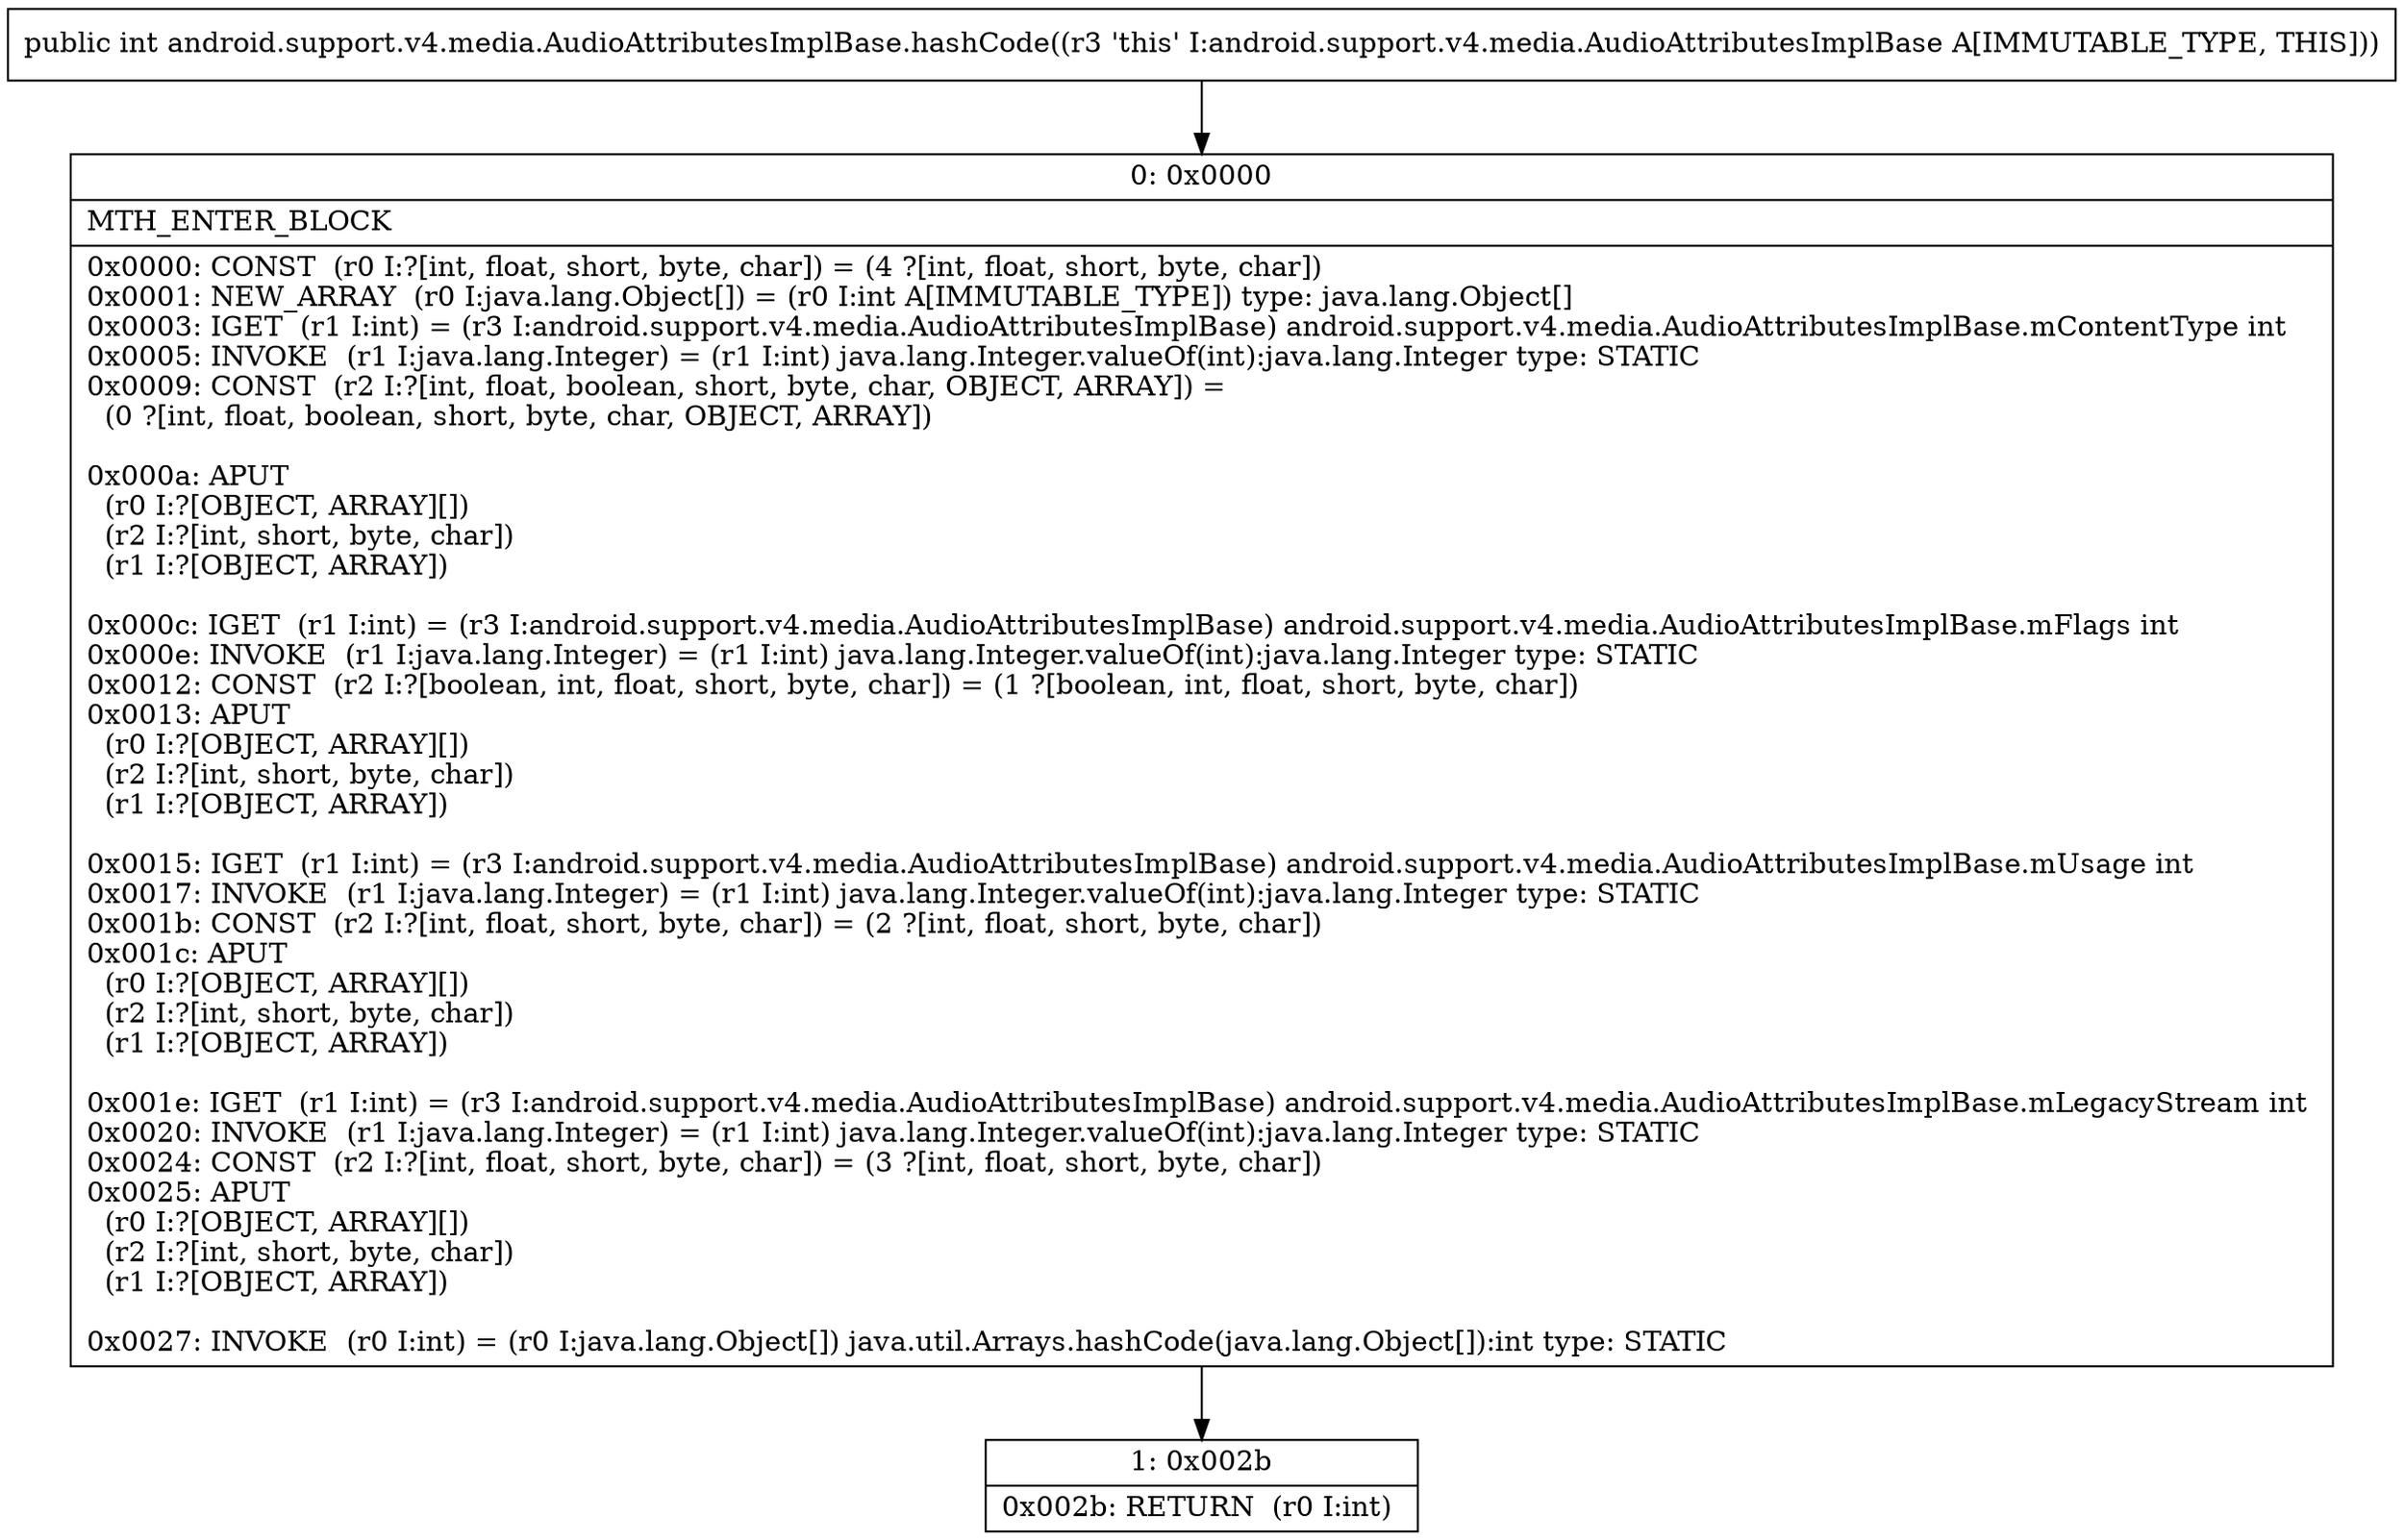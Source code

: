digraph "CFG forandroid.support.v4.media.AudioAttributesImplBase.hashCode()I" {
Node_0 [shape=record,label="{0\:\ 0x0000|MTH_ENTER_BLOCK\l|0x0000: CONST  (r0 I:?[int, float, short, byte, char]) = (4 ?[int, float, short, byte, char]) \l0x0001: NEW_ARRAY  (r0 I:java.lang.Object[]) = (r0 I:int A[IMMUTABLE_TYPE]) type: java.lang.Object[] \l0x0003: IGET  (r1 I:int) = (r3 I:android.support.v4.media.AudioAttributesImplBase) android.support.v4.media.AudioAttributesImplBase.mContentType int \l0x0005: INVOKE  (r1 I:java.lang.Integer) = (r1 I:int) java.lang.Integer.valueOf(int):java.lang.Integer type: STATIC \l0x0009: CONST  (r2 I:?[int, float, boolean, short, byte, char, OBJECT, ARRAY]) = \l  (0 ?[int, float, boolean, short, byte, char, OBJECT, ARRAY])\l \l0x000a: APUT  \l  (r0 I:?[OBJECT, ARRAY][])\l  (r2 I:?[int, short, byte, char])\l  (r1 I:?[OBJECT, ARRAY])\l \l0x000c: IGET  (r1 I:int) = (r3 I:android.support.v4.media.AudioAttributesImplBase) android.support.v4.media.AudioAttributesImplBase.mFlags int \l0x000e: INVOKE  (r1 I:java.lang.Integer) = (r1 I:int) java.lang.Integer.valueOf(int):java.lang.Integer type: STATIC \l0x0012: CONST  (r2 I:?[boolean, int, float, short, byte, char]) = (1 ?[boolean, int, float, short, byte, char]) \l0x0013: APUT  \l  (r0 I:?[OBJECT, ARRAY][])\l  (r2 I:?[int, short, byte, char])\l  (r1 I:?[OBJECT, ARRAY])\l \l0x0015: IGET  (r1 I:int) = (r3 I:android.support.v4.media.AudioAttributesImplBase) android.support.v4.media.AudioAttributesImplBase.mUsage int \l0x0017: INVOKE  (r1 I:java.lang.Integer) = (r1 I:int) java.lang.Integer.valueOf(int):java.lang.Integer type: STATIC \l0x001b: CONST  (r2 I:?[int, float, short, byte, char]) = (2 ?[int, float, short, byte, char]) \l0x001c: APUT  \l  (r0 I:?[OBJECT, ARRAY][])\l  (r2 I:?[int, short, byte, char])\l  (r1 I:?[OBJECT, ARRAY])\l \l0x001e: IGET  (r1 I:int) = (r3 I:android.support.v4.media.AudioAttributesImplBase) android.support.v4.media.AudioAttributesImplBase.mLegacyStream int \l0x0020: INVOKE  (r1 I:java.lang.Integer) = (r1 I:int) java.lang.Integer.valueOf(int):java.lang.Integer type: STATIC \l0x0024: CONST  (r2 I:?[int, float, short, byte, char]) = (3 ?[int, float, short, byte, char]) \l0x0025: APUT  \l  (r0 I:?[OBJECT, ARRAY][])\l  (r2 I:?[int, short, byte, char])\l  (r1 I:?[OBJECT, ARRAY])\l \l0x0027: INVOKE  (r0 I:int) = (r0 I:java.lang.Object[]) java.util.Arrays.hashCode(java.lang.Object[]):int type: STATIC \l}"];
Node_1 [shape=record,label="{1\:\ 0x002b|0x002b: RETURN  (r0 I:int) \l}"];
MethodNode[shape=record,label="{public int android.support.v4.media.AudioAttributesImplBase.hashCode((r3 'this' I:android.support.v4.media.AudioAttributesImplBase A[IMMUTABLE_TYPE, THIS])) }"];
MethodNode -> Node_0;
Node_0 -> Node_1;
}

